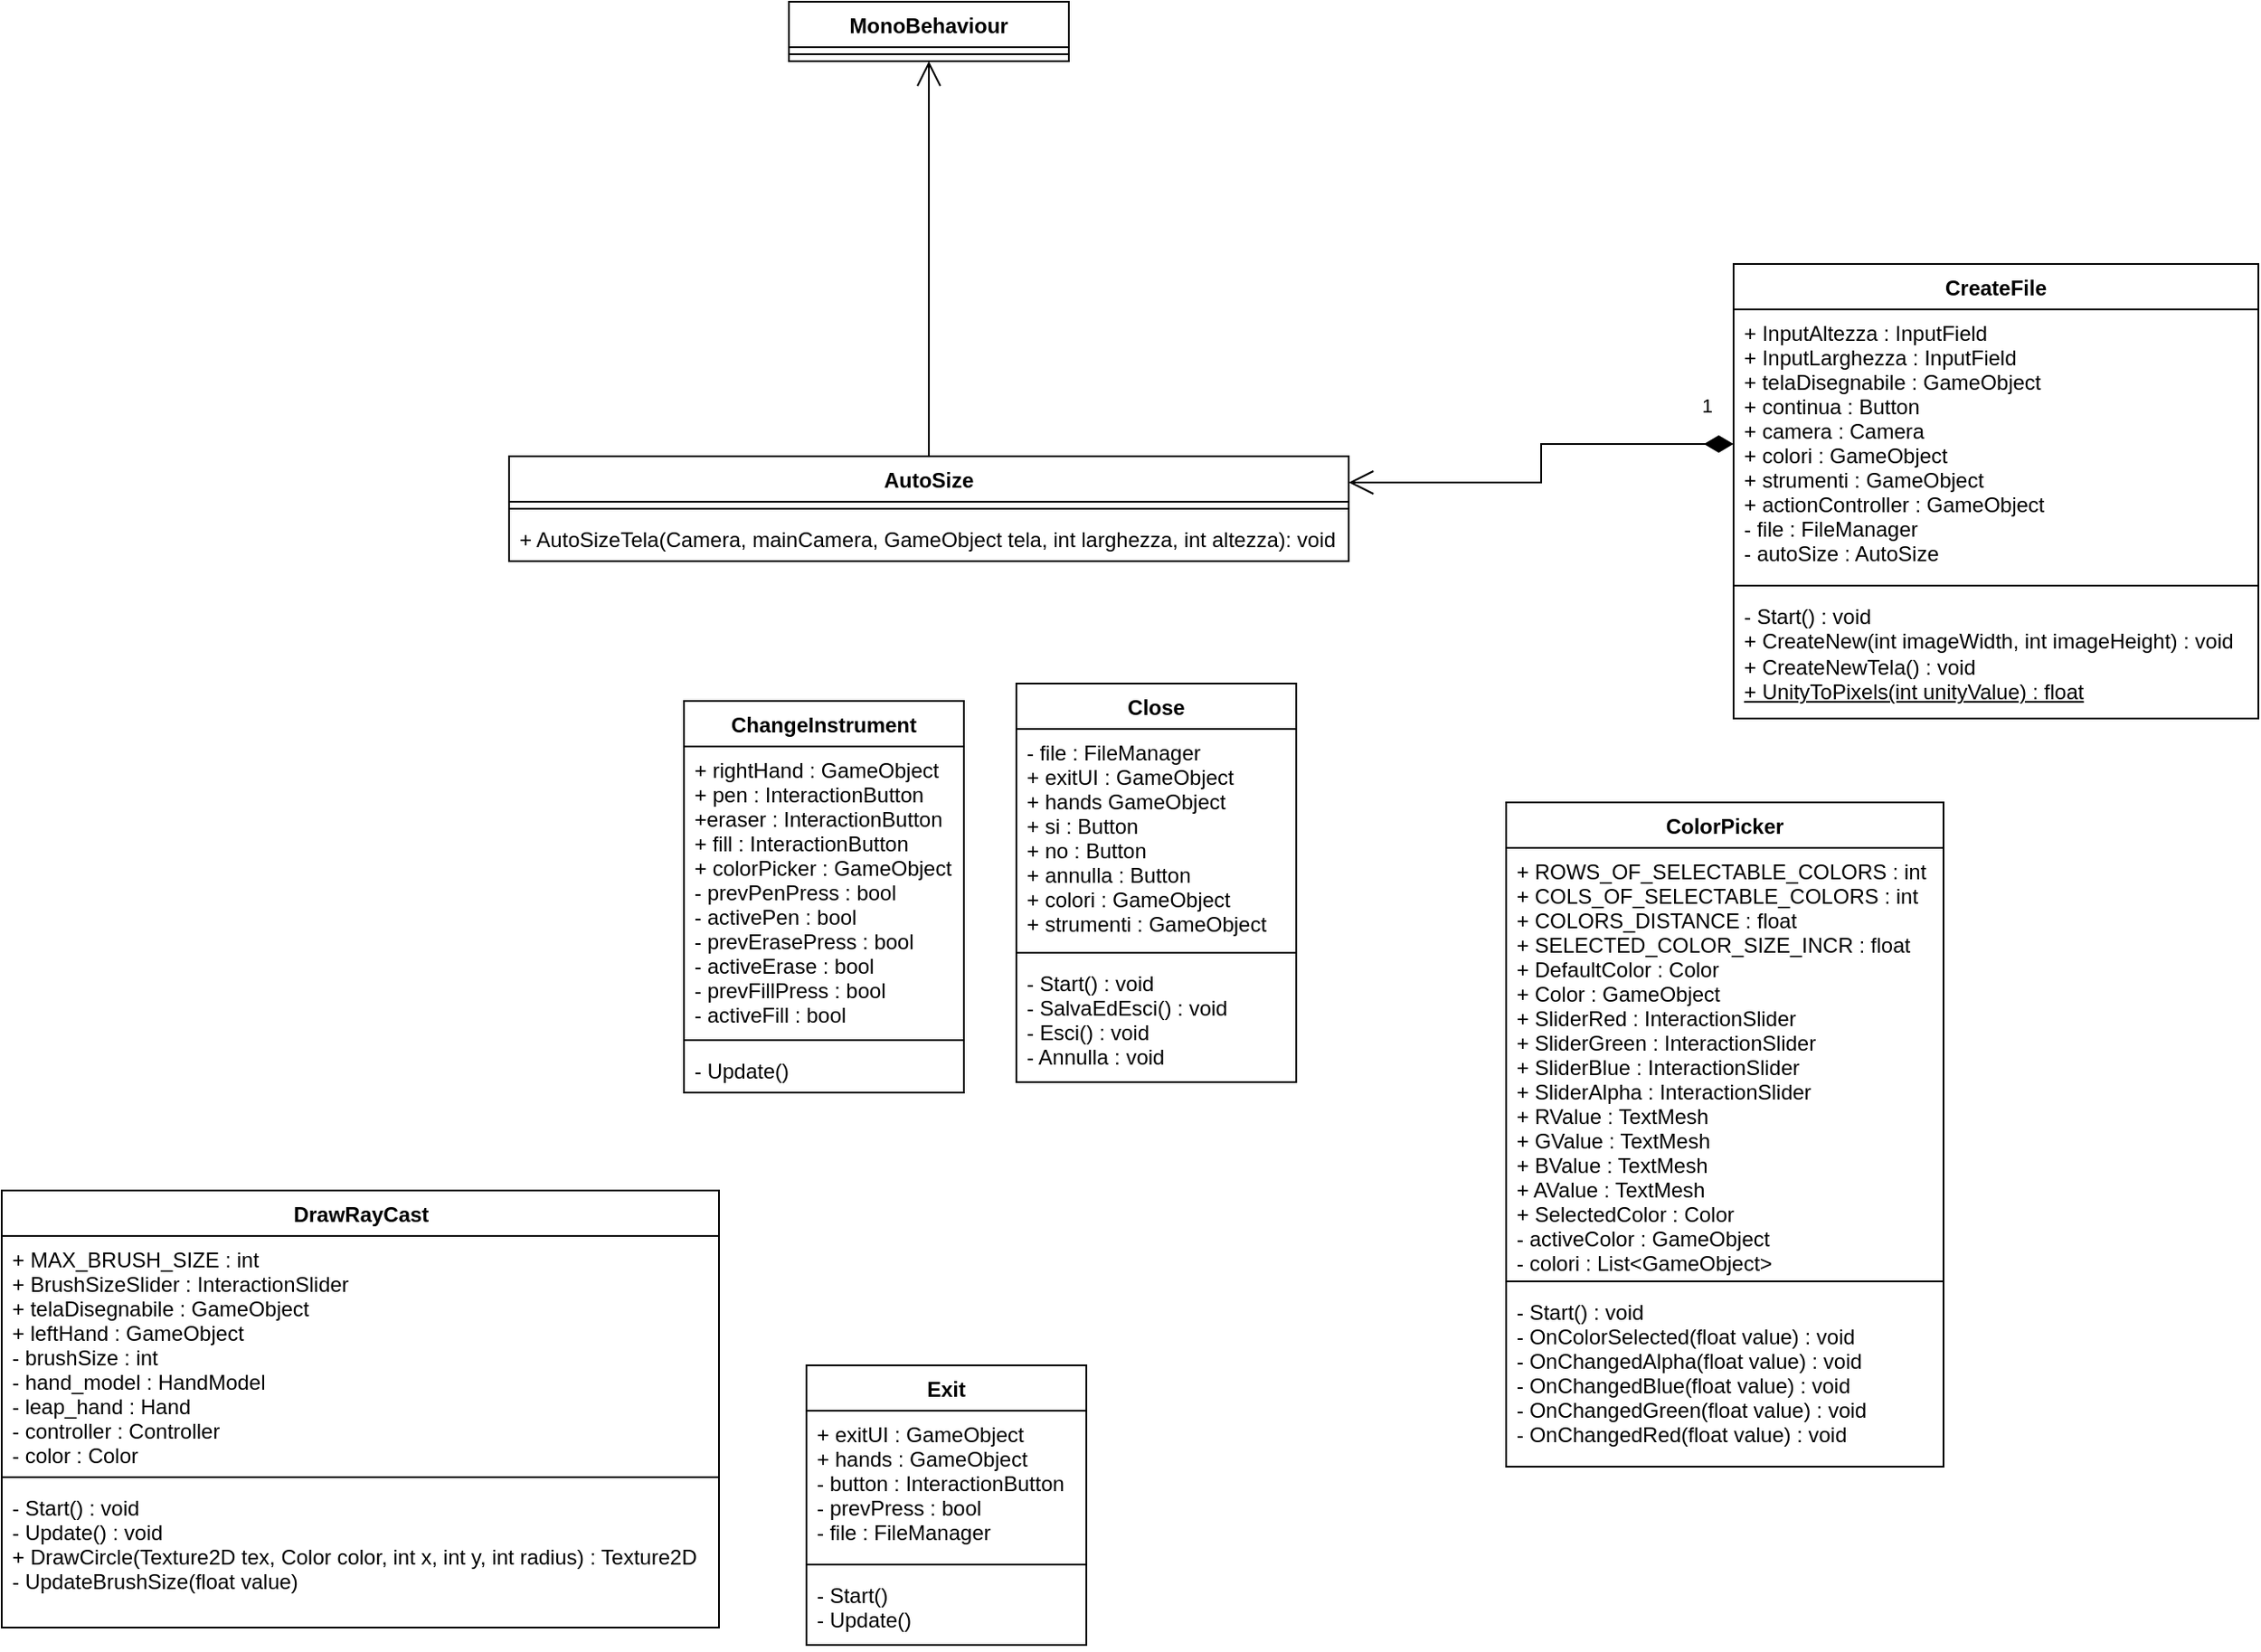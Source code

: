 <mxfile version="14.6.13" type="github">
  <diagram id="C5RBs43oDa-KdzZeNtuy" name="Page-1">
    <mxGraphModel dx="1712" dy="623" grid="1" gridSize="10" guides="1" tooltips="1" connect="1" arrows="1" fold="1" page="1" pageScale="1" pageWidth="1169" pageHeight="1654" math="0" shadow="0">
      <root>
        <mxCell id="WIyWlLk6GJQsqaUBKTNV-0" />
        <mxCell id="WIyWlLk6GJQsqaUBKTNV-1" parent="WIyWlLk6GJQsqaUBKTNV-0" />
        <mxCell id="zkfFHV4jXpPFQw0GAbJ--0" value="AutoSize" style="swimlane;fontStyle=1;align=center;verticalAlign=top;childLayout=stackLayout;horizontal=1;startSize=26;horizontalStack=0;resizeParent=1;resizeLast=0;collapsible=1;marginBottom=0;rounded=0;shadow=0;strokeWidth=1;" parent="WIyWlLk6GJQsqaUBKTNV-1" vertex="1">
          <mxGeometry x="100" y="420" width="480" height="60" as="geometry">
            <mxRectangle x="100" y="280" width="160" height="26" as="alternateBounds" />
          </mxGeometry>
        </mxCell>
        <mxCell id="zkfFHV4jXpPFQw0GAbJ--4" value="" style="line;html=1;strokeWidth=1;align=left;verticalAlign=middle;spacingTop=-1;spacingLeft=3;spacingRight=3;rotatable=0;labelPosition=right;points=[];portConstraint=eastwest;" parent="zkfFHV4jXpPFQw0GAbJ--0" vertex="1">
          <mxGeometry y="26" width="480" height="8" as="geometry" />
        </mxCell>
        <mxCell id="zkfFHV4jXpPFQw0GAbJ--5" value="+ AutoSizeTela(Camera, mainCamera, GameObject tela, int larghezza, int altezza): void" style="text;align=left;verticalAlign=top;spacingLeft=4;spacingRight=4;overflow=hidden;rotatable=0;points=[[0,0.5],[1,0.5]];portConstraint=eastwest;" parent="zkfFHV4jXpPFQw0GAbJ--0" vertex="1">
          <mxGeometry y="34" width="480" height="26" as="geometry" />
        </mxCell>
        <mxCell id="0VeXUthnpNNuvw82r98w-5" value="MonoBehaviour" style="swimlane;fontStyle=1;align=center;verticalAlign=top;childLayout=stackLayout;horizontal=1;startSize=26;horizontalStack=0;resizeParent=1;resizeParentMax=0;resizeLast=0;collapsible=1;marginBottom=0;" parent="WIyWlLk6GJQsqaUBKTNV-1" vertex="1">
          <mxGeometry x="260" y="160" width="160" height="34" as="geometry" />
        </mxCell>
        <mxCell id="0VeXUthnpNNuvw82r98w-7" value="" style="line;strokeWidth=1;fillColor=none;align=left;verticalAlign=middle;spacingTop=-1;spacingLeft=3;spacingRight=3;rotatable=0;labelPosition=right;points=[];portConstraint=eastwest;" parent="0VeXUthnpNNuvw82r98w-5" vertex="1">
          <mxGeometry y="26" width="160" height="8" as="geometry" />
        </mxCell>
        <mxCell id="0VeXUthnpNNuvw82r98w-9" value="" style="endArrow=open;endFill=1;endSize=12;html=1;rounded=0;edgeStyle=orthogonalEdgeStyle;entryX=0.5;entryY=1;entryDx=0;entryDy=0;exitX=0.5;exitY=0;exitDx=0;exitDy=0;" parent="WIyWlLk6GJQsqaUBKTNV-1" source="zkfFHV4jXpPFQw0GAbJ--0" target="0VeXUthnpNNuvw82r98w-5" edge="1">
          <mxGeometry width="160" relative="1" as="geometry">
            <mxPoint x="330" y="300" as="sourcePoint" />
            <mxPoint x="490" y="300" as="targetPoint" />
          </mxGeometry>
        </mxCell>
        <mxCell id="0VeXUthnpNNuvw82r98w-10" value="ChangeInstrument" style="swimlane;fontStyle=1;align=center;verticalAlign=top;childLayout=stackLayout;horizontal=1;startSize=26;horizontalStack=0;resizeParent=1;resizeParentMax=0;resizeLast=0;collapsible=1;marginBottom=0;" parent="WIyWlLk6GJQsqaUBKTNV-1" vertex="1">
          <mxGeometry x="200" y="560" width="160" height="224" as="geometry" />
        </mxCell>
        <mxCell id="0VeXUthnpNNuvw82r98w-11" value="+ rightHand : GameObject&#xa;+ pen : InteractionButton&#xa;+eraser : InteractionButton&#xa;+ fill : InteractionButton&#xa;+ colorPicker : GameObject&#xa;- prevPenPress : bool&#xa;- activePen : bool&#xa;- prevErasePress : bool&#xa;- activeErase : bool&#xa;- prevFillPress : bool&#xa;- activeFill : bool&#xa;&#xa;&#xa;&#xa;" style="text;strokeColor=none;fillColor=none;align=left;verticalAlign=top;spacingLeft=4;spacingRight=4;overflow=hidden;rotatable=0;points=[[0,0.5],[1,0.5]];portConstraint=eastwest;" parent="0VeXUthnpNNuvw82r98w-10" vertex="1">
          <mxGeometry y="26" width="160" height="164" as="geometry" />
        </mxCell>
        <mxCell id="0VeXUthnpNNuvw82r98w-12" value="" style="line;strokeWidth=1;fillColor=none;align=left;verticalAlign=middle;spacingTop=-1;spacingLeft=3;spacingRight=3;rotatable=0;labelPosition=right;points=[];portConstraint=eastwest;" parent="0VeXUthnpNNuvw82r98w-10" vertex="1">
          <mxGeometry y="190" width="160" height="8" as="geometry" />
        </mxCell>
        <mxCell id="0VeXUthnpNNuvw82r98w-13" value="- Update()" style="text;strokeColor=none;fillColor=none;align=left;verticalAlign=top;spacingLeft=4;spacingRight=4;overflow=hidden;rotatable=0;points=[[0,0.5],[1,0.5]];portConstraint=eastwest;" parent="0VeXUthnpNNuvw82r98w-10" vertex="1">
          <mxGeometry y="198" width="160" height="26" as="geometry" />
        </mxCell>
        <mxCell id="0VeXUthnpNNuvw82r98w-17" value="Close" style="swimlane;fontStyle=1;align=center;verticalAlign=top;childLayout=stackLayout;horizontal=1;startSize=26;horizontalStack=0;resizeParent=1;resizeParentMax=0;resizeLast=0;collapsible=1;marginBottom=0;" parent="WIyWlLk6GJQsqaUBKTNV-1" vertex="1">
          <mxGeometry x="390" y="550" width="160" height="228" as="geometry" />
        </mxCell>
        <mxCell id="0VeXUthnpNNuvw82r98w-18" value="- file : FileManager&#xa;+ exitUI : GameObject&#xa;+ hands GameObject&#xa;+ si : Button&#xa;+ no : Button&#xa;+ annulla : Button&#xa;+ colori : GameObject&#xa;+ strumenti : GameObject&#xa;" style="text;strokeColor=none;fillColor=none;align=left;verticalAlign=top;spacingLeft=4;spacingRight=4;overflow=hidden;rotatable=0;points=[[0,0.5],[1,0.5]];portConstraint=eastwest;" parent="0VeXUthnpNNuvw82r98w-17" vertex="1">
          <mxGeometry y="26" width="160" height="124" as="geometry" />
        </mxCell>
        <mxCell id="0VeXUthnpNNuvw82r98w-19" value="" style="line;strokeWidth=1;fillColor=none;align=left;verticalAlign=middle;spacingTop=-1;spacingLeft=3;spacingRight=3;rotatable=0;labelPosition=right;points=[];portConstraint=eastwest;" parent="0VeXUthnpNNuvw82r98w-17" vertex="1">
          <mxGeometry y="150" width="160" height="8" as="geometry" />
        </mxCell>
        <mxCell id="0VeXUthnpNNuvw82r98w-20" value="- Start() : void&#xa;- SalvaEdEsci() : void&#xa;- Esci() : void&#xa;- Annulla : void&#xa;" style="text;strokeColor=none;fillColor=none;align=left;verticalAlign=top;spacingLeft=4;spacingRight=4;overflow=hidden;rotatable=0;points=[[0,0.5],[1,0.5]];portConstraint=eastwest;" parent="0VeXUthnpNNuvw82r98w-17" vertex="1">
          <mxGeometry y="158" width="160" height="70" as="geometry" />
        </mxCell>
        <mxCell id="0VeXUthnpNNuvw82r98w-21" value="ColorPicker" style="swimlane;fontStyle=1;align=center;verticalAlign=top;childLayout=stackLayout;horizontal=1;startSize=26;horizontalStack=0;resizeParent=1;resizeParentMax=0;resizeLast=0;collapsible=1;marginBottom=0;" parent="WIyWlLk6GJQsqaUBKTNV-1" vertex="1">
          <mxGeometry x="670" y="618" width="250" height="380" as="geometry" />
        </mxCell>
        <mxCell id="0VeXUthnpNNuvw82r98w-22" value="+ ROWS_OF_SELECTABLE_COLORS : int&#xa;+ COLS_OF_SELECTABLE_COLORS : int&#xa;+ COLORS_DISTANCE : float&#xa;+ SELECTED_COLOR_SIZE_INCR : float&#xa;+ DefaultColor : Color&#xa;+ Color : GameObject&#xa;+ SliderRed : InteractionSlider&#xa;+ SliderGreen : InteractionSlider&#xa;+ SliderBlue : InteractionSlider&#xa;+ SliderAlpha : InteractionSlider&#xa;+ RValue : TextMesh&#xa;+ GValue : TextMesh&#xa;+ BValue : TextMesh&#xa;+ AValue : TextMesh&#xa;+ SelectedColor : Color&#xa;- activeColor : GameObject&#xa;- colori : List&lt;GameObject&gt;&#xa;&#xa;&#xa;&#xa;" style="text;strokeColor=none;fillColor=none;align=left;verticalAlign=top;spacingLeft=4;spacingRight=4;overflow=hidden;rotatable=0;points=[[0,0.5],[1,0.5]];portConstraint=eastwest;" parent="0VeXUthnpNNuvw82r98w-21" vertex="1">
          <mxGeometry y="26" width="250" height="244" as="geometry" />
        </mxCell>
        <mxCell id="0VeXUthnpNNuvw82r98w-23" value="" style="line;strokeWidth=1;fillColor=none;align=left;verticalAlign=middle;spacingTop=-1;spacingLeft=3;spacingRight=3;rotatable=0;labelPosition=right;points=[];portConstraint=eastwest;" parent="0VeXUthnpNNuvw82r98w-21" vertex="1">
          <mxGeometry y="270" width="250" height="8" as="geometry" />
        </mxCell>
        <mxCell id="0VeXUthnpNNuvw82r98w-24" value="- Start() : void&#xa;- OnColorSelected(float value) : void&#xa;- OnChangedAlpha(float value) : void&#xa;- OnChangedBlue(float value) : void&#xa;- OnChangedGreen(float value) : void&#xa;- OnChangedRed(float value) : void&#xa;&#xa;" style="text;strokeColor=none;fillColor=none;align=left;verticalAlign=top;spacingLeft=4;spacingRight=4;overflow=hidden;rotatable=0;points=[[0,0.5],[1,0.5]];portConstraint=eastwest;" parent="0VeXUthnpNNuvw82r98w-21" vertex="1">
          <mxGeometry y="278" width="250" height="102" as="geometry" />
        </mxCell>
        <mxCell id="0VeXUthnpNNuvw82r98w-25" value="CreateFile" style="swimlane;fontStyle=1;align=center;verticalAlign=top;childLayout=stackLayout;horizontal=1;startSize=26;horizontalStack=0;resizeParent=1;resizeParentMax=0;resizeLast=0;collapsible=1;marginBottom=0;" parent="WIyWlLk6GJQsqaUBKTNV-1" vertex="1">
          <mxGeometry x="800" y="310" width="300" height="260" as="geometry" />
        </mxCell>
        <mxCell id="0VeXUthnpNNuvw82r98w-26" value="+ InputAltezza : InputField&#xa;+ InputLarghezza : InputField&#xa;+ telaDisegnabile : GameObject&#xa;+ continua : Button&#xa;+ camera : Camera&#xa;+ colori : GameObject&#xa;+ strumenti : GameObject&#xa;+ actionController : GameObject&#xa;- file : FileManager&#xa;- autoSize : AutoSize&#xa;&#xa;" style="text;strokeColor=none;fillColor=none;align=left;verticalAlign=top;spacingLeft=4;spacingRight=4;overflow=hidden;rotatable=0;points=[[0,0.5],[1,0.5]];portConstraint=eastwest;" parent="0VeXUthnpNNuvw82r98w-25" vertex="1">
          <mxGeometry y="26" width="300" height="154" as="geometry" />
        </mxCell>
        <mxCell id="0VeXUthnpNNuvw82r98w-27" value="" style="line;strokeWidth=1;fillColor=none;align=left;verticalAlign=middle;spacingTop=-1;spacingLeft=3;spacingRight=3;rotatable=0;labelPosition=right;points=[];portConstraint=eastwest;" parent="0VeXUthnpNNuvw82r98w-25" vertex="1">
          <mxGeometry y="180" width="300" height="8" as="geometry" />
        </mxCell>
        <mxCell id="0VeXUthnpNNuvw82r98w-28" value="- Start() : void&lt;br&gt;+ CreateNew(int imageWidth, int imageHeight) : void&lt;br&gt;+ CreateNewTela() : void&lt;br&gt;&lt;u&gt;+ UnityToPixels(int unityValue) : float&lt;/u&gt;&lt;br&gt;" style="text;strokeColor=none;fillColor=none;align=left;verticalAlign=top;spacingLeft=4;spacingRight=4;overflow=hidden;rotatable=0;points=[[0,0.5],[1,0.5]];portConstraint=eastwest;fontStyle=0;html=1;" parent="0VeXUthnpNNuvw82r98w-25" vertex="1">
          <mxGeometry y="188" width="300" height="72" as="geometry" />
        </mxCell>
        <mxCell id="0VeXUthnpNNuvw82r98w-37" value="1" style="endArrow=open;html=1;endSize=12;startArrow=diamondThin;startSize=14;startFill=1;edgeStyle=orthogonalEdgeStyle;align=left;verticalAlign=bottom;rounded=0;exitX=0;exitY=0.5;exitDx=0;exitDy=0;entryX=1;entryY=0.25;entryDx=0;entryDy=0;" parent="WIyWlLk6GJQsqaUBKTNV-1" source="0VeXUthnpNNuvw82r98w-26" target="zkfFHV4jXpPFQw0GAbJ--0" edge="1">
          <mxGeometry x="-0.835" y="-13" relative="1" as="geometry">
            <mxPoint x="530" y="420" as="sourcePoint" />
            <mxPoint x="690" y="420" as="targetPoint" />
            <mxPoint as="offset" />
          </mxGeometry>
        </mxCell>
        <mxCell id="0VeXUthnpNNuvw82r98w-39" value="DrawRayCast" style="swimlane;fontStyle=1;align=center;verticalAlign=top;childLayout=stackLayout;horizontal=1;startSize=26;horizontalStack=0;resizeParent=1;resizeParentMax=0;resizeLast=0;collapsible=1;marginBottom=0;html=1;" parent="WIyWlLk6GJQsqaUBKTNV-1" vertex="1">
          <mxGeometry x="-190" y="840" width="410" height="250" as="geometry" />
        </mxCell>
        <mxCell id="0VeXUthnpNNuvw82r98w-40" value="+ MAX_BRUSH_SIZE : int&#xa;+ BrushSizeSlider : InteractionSlider&#xa;+ telaDisegnabile : GameObject&#xa;+ leftHand : GameObject&#xa;- brushSize : int&#xa;- hand_model : HandModel&#xa;- leap_hand : Hand&#xa;- controller : Controller&#xa;- color : Color&#xa;&#xa;" style="text;strokeColor=none;fillColor=none;align=left;verticalAlign=top;spacingLeft=4;spacingRight=4;overflow=hidden;rotatable=0;points=[[0,0.5],[1,0.5]];portConstraint=eastwest;" parent="0VeXUthnpNNuvw82r98w-39" vertex="1">
          <mxGeometry y="26" width="410" height="134" as="geometry" />
        </mxCell>
        <mxCell id="0VeXUthnpNNuvw82r98w-41" value="" style="line;strokeWidth=1;fillColor=none;align=left;verticalAlign=middle;spacingTop=-1;spacingLeft=3;spacingRight=3;rotatable=0;labelPosition=right;points=[];portConstraint=eastwest;" parent="0VeXUthnpNNuvw82r98w-39" vertex="1">
          <mxGeometry y="160" width="410" height="8" as="geometry" />
        </mxCell>
        <mxCell id="0VeXUthnpNNuvw82r98w-42" value="- Start() : void&#xa;- Update() : void&#xa;+ DrawCircle(Texture2D tex, Color color, int x, int y, int radius) : Texture2D&#xa;- UpdateBrushSize(float value)&#xa;&#xa;" style="text;strokeColor=none;fillColor=none;align=left;verticalAlign=top;spacingLeft=4;spacingRight=4;overflow=hidden;rotatable=0;points=[[0,0.5],[1,0.5]];portConstraint=eastwest;" parent="0VeXUthnpNNuvw82r98w-39" vertex="1">
          <mxGeometry y="168" width="410" height="82" as="geometry" />
        </mxCell>
        <mxCell id="M-HyiIcxL1wfESy_Ib01-0" value="Exit" style="swimlane;fontStyle=1;align=center;verticalAlign=top;childLayout=stackLayout;horizontal=1;startSize=26;horizontalStack=0;resizeParent=1;resizeParentMax=0;resizeLast=0;collapsible=1;marginBottom=0;" vertex="1" parent="WIyWlLk6GJQsqaUBKTNV-1">
          <mxGeometry x="270" y="940" width="160" height="160" as="geometry" />
        </mxCell>
        <mxCell id="M-HyiIcxL1wfESy_Ib01-1" value="+ exitUI : GameObject&#xa;+ hands : GameObject&#xa;- button : InteractionButton&#xa;- prevPress : bool&#xa;- file : FileManager&#xa;" style="text;strokeColor=none;fillColor=none;align=left;verticalAlign=top;spacingLeft=4;spacingRight=4;overflow=hidden;rotatable=0;points=[[0,0.5],[1,0.5]];portConstraint=eastwest;" vertex="1" parent="M-HyiIcxL1wfESy_Ib01-0">
          <mxGeometry y="26" width="160" height="84" as="geometry" />
        </mxCell>
        <mxCell id="M-HyiIcxL1wfESy_Ib01-2" value="" style="line;strokeWidth=1;fillColor=none;align=left;verticalAlign=middle;spacingTop=-1;spacingLeft=3;spacingRight=3;rotatable=0;labelPosition=right;points=[];portConstraint=eastwest;" vertex="1" parent="M-HyiIcxL1wfESy_Ib01-0">
          <mxGeometry y="110" width="160" height="8" as="geometry" />
        </mxCell>
        <mxCell id="M-HyiIcxL1wfESy_Ib01-3" value="- Start()&#xa;- Update()" style="text;strokeColor=none;fillColor=none;align=left;verticalAlign=top;spacingLeft=4;spacingRight=4;overflow=hidden;rotatable=0;points=[[0,0.5],[1,0.5]];portConstraint=eastwest;" vertex="1" parent="M-HyiIcxL1wfESy_Ib01-0">
          <mxGeometry y="118" width="160" height="42" as="geometry" />
        </mxCell>
      </root>
    </mxGraphModel>
  </diagram>
</mxfile>
